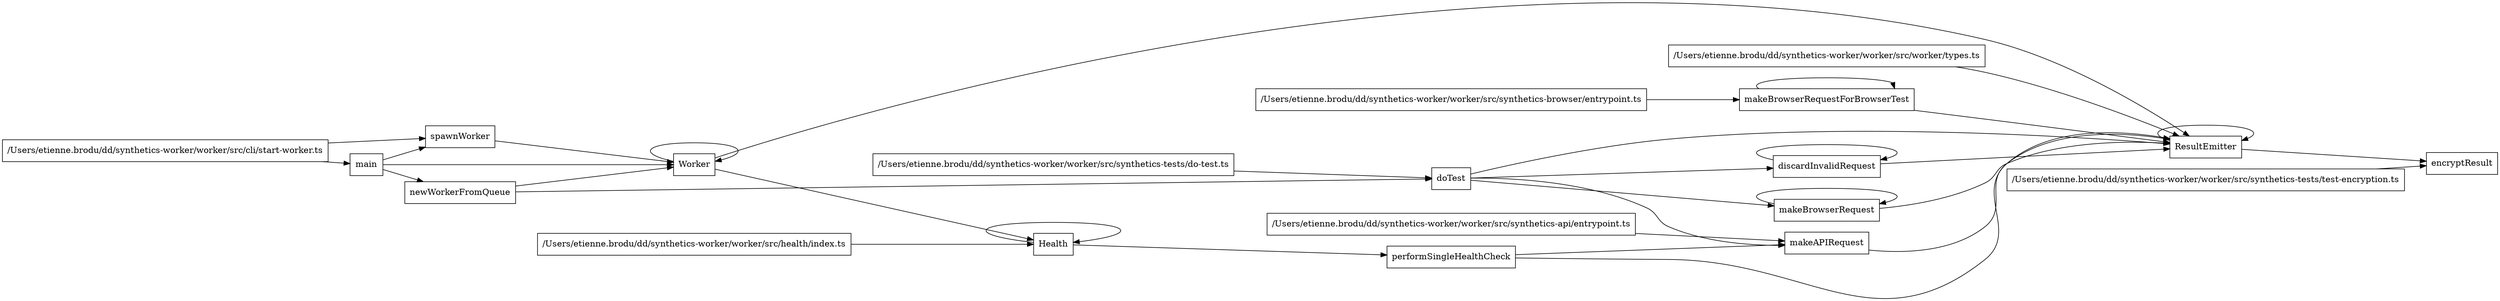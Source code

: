 digraph configDependents {
  rankdir=LR;
  node [shape=box]
  "Health" -> "Health"
  "/Users/etienne.brodu/dd/synthetics-worker/worker/src/health/index.ts" -> "Health"
  "Worker" -> "Health"
  "ResultEmitter" -> "ResultEmitter"
  "/Users/etienne.brodu/dd/synthetics-worker/worker/src/worker/types.ts" -> "ResultEmitter"
  "makeBrowserRequest" -> "ResultEmitter"
  "makeBrowserRequestForBrowserTest" -> "ResultEmitter"
  "makeAPIRequest" -> "ResultEmitter"
  "doTest" -> "ResultEmitter"
  "discardInvalidRequest" -> "ResultEmitter"
  "performSingleHealthCheck" -> "ResultEmitter"
  "Worker" -> "ResultEmitter"
  "Worker" -> "Worker"
  "spawnWorker" -> "Worker"
  "main" -> "Worker"
  "newWorkerFromQueue" -> "Worker"
  "doTest" -> "discardInvalidRequest"
  "discardInvalidRequest" -> "discardInvalidRequest"
  "/Users/etienne.brodu/dd/synthetics-worker/worker/src/synthetics-tests/do-test.ts" -> "doTest"
  "newWorkerFromQueue" -> "doTest"
  "/Users/etienne.brodu/dd/synthetics-worker/worker/src/synthetics-tests/test-encryption.ts" -> "encryptResult"
  "ResultEmitter" -> "encryptResult"
  "/Users/etienne.brodu/dd/synthetics-worker/worker/src/cli/start-worker.ts" -> "main"
  "/Users/etienne.brodu/dd/synthetics-worker/worker/src/synthetics-api/entrypoint.ts" -> "makeAPIRequest"
  "doTest" -> "makeAPIRequest"
  "performSingleHealthCheck" -> "makeAPIRequest"
  "makeBrowserRequest" -> "makeBrowserRequest"
  "doTest" -> "makeBrowserRequest"
  "/Users/etienne.brodu/dd/synthetics-worker/worker/src/synthetics-browser/entrypoint.ts" -> "makeBrowserRequestForBrowserTest"
  "makeBrowserRequestForBrowserTest" -> "makeBrowserRequestForBrowserTest"
  "main" -> "newWorkerFromQueue"
  "Health" -> "performSingleHealthCheck"
  "/Users/etienne.brodu/dd/synthetics-worker/worker/src/cli/start-worker.ts" -> "spawnWorker"
  "main" -> "spawnWorker"
}